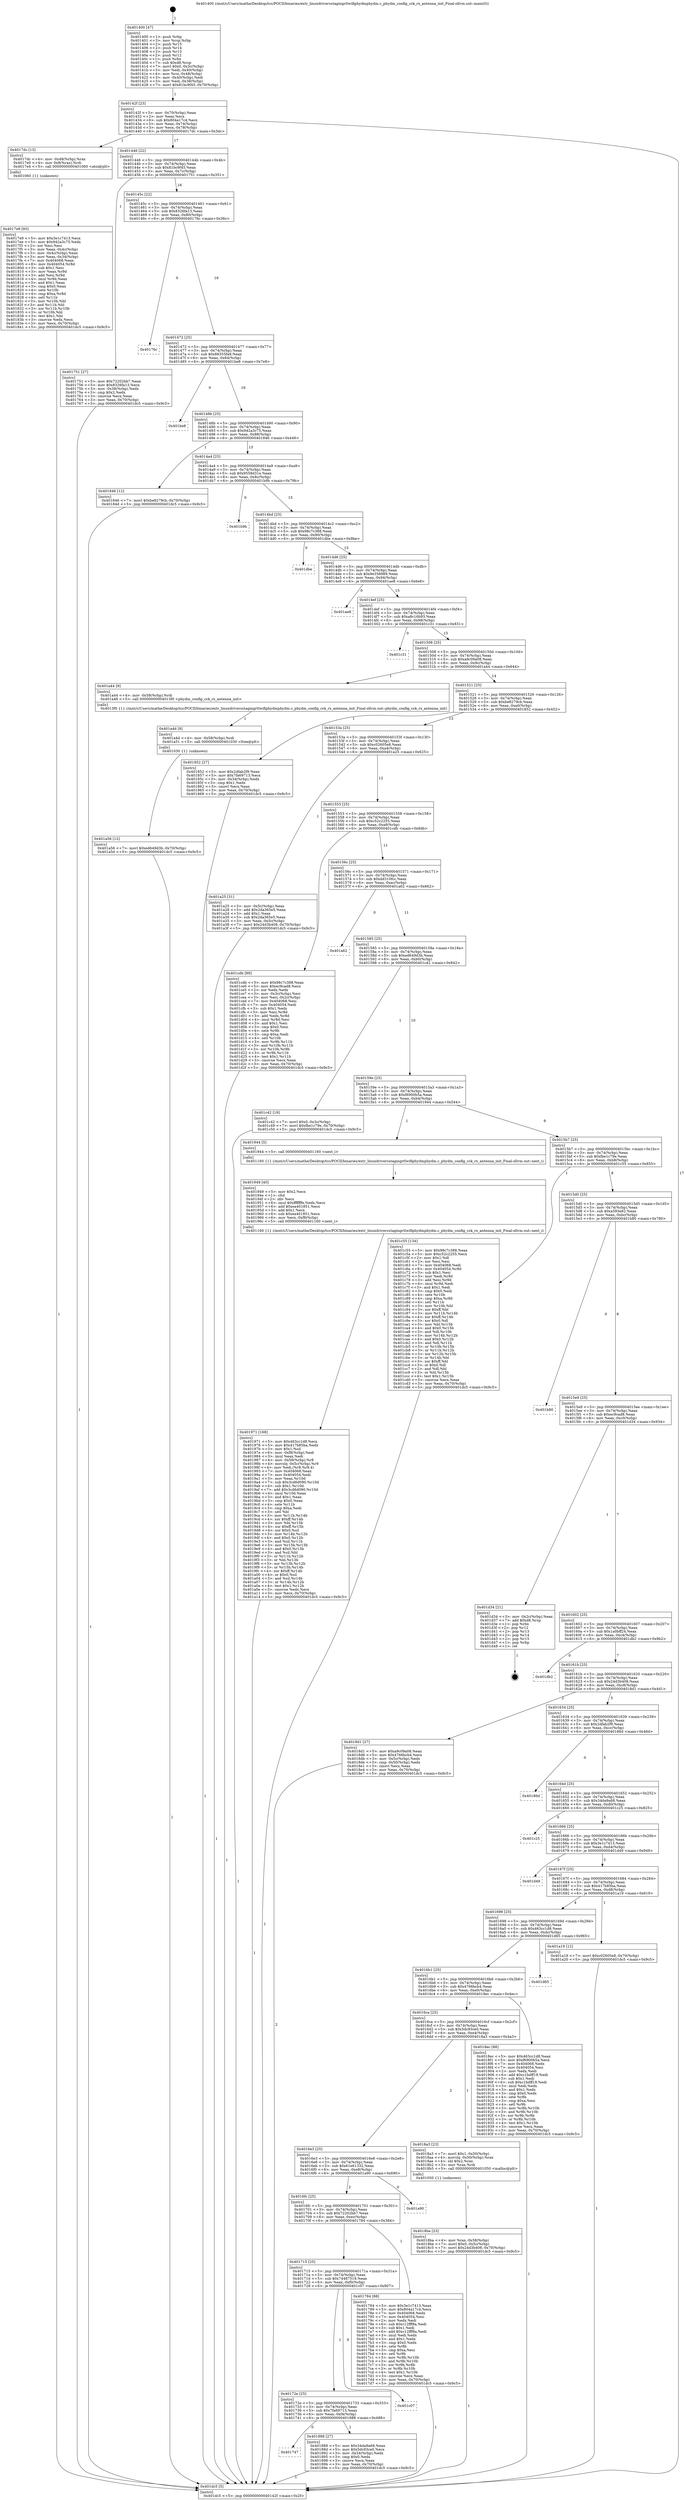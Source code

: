 digraph "0x401400" {
  label = "0x401400 (/mnt/c/Users/mathe/Desktop/tcc/POCII/binaries/extr_linuxdriversstagingrtlwifiphydmphydm.c_phydm_config_cck_rx_antenna_init_Final-ollvm.out::main(0))"
  labelloc = "t"
  node[shape=record]

  Entry [label="",width=0.3,height=0.3,shape=circle,fillcolor=black,style=filled]
  "0x40142f" [label="{
     0x40142f [23]\l
     | [instrs]\l
     &nbsp;&nbsp;0x40142f \<+3\>: mov -0x70(%rbp),%eax\l
     &nbsp;&nbsp;0x401432 \<+2\>: mov %eax,%ecx\l
     &nbsp;&nbsp;0x401434 \<+6\>: sub $0x804a17c4,%ecx\l
     &nbsp;&nbsp;0x40143a \<+3\>: mov %eax,-0x74(%rbp)\l
     &nbsp;&nbsp;0x40143d \<+3\>: mov %ecx,-0x78(%rbp)\l
     &nbsp;&nbsp;0x401440 \<+6\>: je 00000000004017dc \<main+0x3dc\>\l
  }"]
  "0x4017dc" [label="{
     0x4017dc [13]\l
     | [instrs]\l
     &nbsp;&nbsp;0x4017dc \<+4\>: mov -0x48(%rbp),%rax\l
     &nbsp;&nbsp;0x4017e0 \<+4\>: mov 0x8(%rax),%rdi\l
     &nbsp;&nbsp;0x4017e4 \<+5\>: call 0000000000401060 \<atoi@plt\>\l
     | [calls]\l
     &nbsp;&nbsp;0x401060 \{1\} (unknown)\l
  }"]
  "0x401446" [label="{
     0x401446 [22]\l
     | [instrs]\l
     &nbsp;&nbsp;0x401446 \<+5\>: jmp 000000000040144b \<main+0x4b\>\l
     &nbsp;&nbsp;0x40144b \<+3\>: mov -0x74(%rbp),%eax\l
     &nbsp;&nbsp;0x40144e \<+5\>: sub $0x81bc9f45,%eax\l
     &nbsp;&nbsp;0x401453 \<+3\>: mov %eax,-0x7c(%rbp)\l
     &nbsp;&nbsp;0x401456 \<+6\>: je 0000000000401751 \<main+0x351\>\l
  }"]
  Exit [label="",width=0.3,height=0.3,shape=circle,fillcolor=black,style=filled,peripheries=2]
  "0x401751" [label="{
     0x401751 [27]\l
     | [instrs]\l
     &nbsp;&nbsp;0x401751 \<+5\>: mov $0x72202bb7,%eax\l
     &nbsp;&nbsp;0x401756 \<+5\>: mov $0x8326fa13,%ecx\l
     &nbsp;&nbsp;0x40175b \<+3\>: mov -0x38(%rbp),%edx\l
     &nbsp;&nbsp;0x40175e \<+3\>: cmp $0x2,%edx\l
     &nbsp;&nbsp;0x401761 \<+3\>: cmovne %ecx,%eax\l
     &nbsp;&nbsp;0x401764 \<+3\>: mov %eax,-0x70(%rbp)\l
     &nbsp;&nbsp;0x401767 \<+5\>: jmp 0000000000401dc5 \<main+0x9c5\>\l
  }"]
  "0x40145c" [label="{
     0x40145c [22]\l
     | [instrs]\l
     &nbsp;&nbsp;0x40145c \<+5\>: jmp 0000000000401461 \<main+0x61\>\l
     &nbsp;&nbsp;0x401461 \<+3\>: mov -0x74(%rbp),%eax\l
     &nbsp;&nbsp;0x401464 \<+5\>: sub $0x8326fa13,%eax\l
     &nbsp;&nbsp;0x401469 \<+3\>: mov %eax,-0x80(%rbp)\l
     &nbsp;&nbsp;0x40146c \<+6\>: je 000000000040176c \<main+0x36c\>\l
  }"]
  "0x401dc5" [label="{
     0x401dc5 [5]\l
     | [instrs]\l
     &nbsp;&nbsp;0x401dc5 \<+5\>: jmp 000000000040142f \<main+0x2f\>\l
  }"]
  "0x401400" [label="{
     0x401400 [47]\l
     | [instrs]\l
     &nbsp;&nbsp;0x401400 \<+1\>: push %rbp\l
     &nbsp;&nbsp;0x401401 \<+3\>: mov %rsp,%rbp\l
     &nbsp;&nbsp;0x401404 \<+2\>: push %r15\l
     &nbsp;&nbsp;0x401406 \<+2\>: push %r14\l
     &nbsp;&nbsp;0x401408 \<+2\>: push %r13\l
     &nbsp;&nbsp;0x40140a \<+2\>: push %r12\l
     &nbsp;&nbsp;0x40140c \<+1\>: push %rbx\l
     &nbsp;&nbsp;0x40140d \<+7\>: sub $0xd8,%rsp\l
     &nbsp;&nbsp;0x401414 \<+7\>: movl $0x0,-0x3c(%rbp)\l
     &nbsp;&nbsp;0x40141b \<+3\>: mov %edi,-0x40(%rbp)\l
     &nbsp;&nbsp;0x40141e \<+4\>: mov %rsi,-0x48(%rbp)\l
     &nbsp;&nbsp;0x401422 \<+3\>: mov -0x40(%rbp),%edi\l
     &nbsp;&nbsp;0x401425 \<+3\>: mov %edi,-0x38(%rbp)\l
     &nbsp;&nbsp;0x401428 \<+7\>: movl $0x81bc9f45,-0x70(%rbp)\l
  }"]
  "0x401a56" [label="{
     0x401a56 [12]\l
     | [instrs]\l
     &nbsp;&nbsp;0x401a56 \<+7\>: movl $0xed649d3b,-0x70(%rbp)\l
     &nbsp;&nbsp;0x401a5d \<+5\>: jmp 0000000000401dc5 \<main+0x9c5\>\l
  }"]
  "0x40176c" [label="{
     0x40176c\l
  }", style=dashed]
  "0x401472" [label="{
     0x401472 [25]\l
     | [instrs]\l
     &nbsp;&nbsp;0x401472 \<+5\>: jmp 0000000000401477 \<main+0x77\>\l
     &nbsp;&nbsp;0x401477 \<+3\>: mov -0x74(%rbp),%eax\l
     &nbsp;&nbsp;0x40147a \<+5\>: sub $0x88355fa9,%eax\l
     &nbsp;&nbsp;0x40147f \<+6\>: mov %eax,-0x84(%rbp)\l
     &nbsp;&nbsp;0x401485 \<+6\>: je 0000000000401be8 \<main+0x7e8\>\l
  }"]
  "0x401a4d" [label="{
     0x401a4d [9]\l
     | [instrs]\l
     &nbsp;&nbsp;0x401a4d \<+4\>: mov -0x58(%rbp),%rdi\l
     &nbsp;&nbsp;0x401a51 \<+5\>: call 0000000000401030 \<free@plt\>\l
     | [calls]\l
     &nbsp;&nbsp;0x401030 \{1\} (unknown)\l
  }"]
  "0x401be8" [label="{
     0x401be8\l
  }", style=dashed]
  "0x40148b" [label="{
     0x40148b [25]\l
     | [instrs]\l
     &nbsp;&nbsp;0x40148b \<+5\>: jmp 0000000000401490 \<main+0x90\>\l
     &nbsp;&nbsp;0x401490 \<+3\>: mov -0x74(%rbp),%eax\l
     &nbsp;&nbsp;0x401493 \<+5\>: sub $0x942a3c75,%eax\l
     &nbsp;&nbsp;0x401498 \<+6\>: mov %eax,-0x88(%rbp)\l
     &nbsp;&nbsp;0x40149e \<+6\>: je 0000000000401846 \<main+0x446\>\l
  }"]
  "0x401971" [label="{
     0x401971 [168]\l
     | [instrs]\l
     &nbsp;&nbsp;0x401971 \<+5\>: mov $0x463cc1d8,%ecx\l
     &nbsp;&nbsp;0x401976 \<+5\>: mov $0x417b85ba,%edx\l
     &nbsp;&nbsp;0x40197b \<+3\>: mov $0x1,%sil\l
     &nbsp;&nbsp;0x40197e \<+6\>: mov -0xf8(%rbp),%edi\l
     &nbsp;&nbsp;0x401984 \<+3\>: imul %eax,%edi\l
     &nbsp;&nbsp;0x401987 \<+4\>: mov -0x58(%rbp),%r8\l
     &nbsp;&nbsp;0x40198b \<+4\>: movslq -0x5c(%rbp),%r9\l
     &nbsp;&nbsp;0x40198f \<+4\>: mov %edi,(%r8,%r9,4)\l
     &nbsp;&nbsp;0x401993 \<+7\>: mov 0x404068,%eax\l
     &nbsp;&nbsp;0x40199a \<+7\>: mov 0x404054,%edi\l
     &nbsp;&nbsp;0x4019a1 \<+3\>: mov %eax,%r10d\l
     &nbsp;&nbsp;0x4019a4 \<+7\>: sub $0x3cd6d090,%r10d\l
     &nbsp;&nbsp;0x4019ab \<+4\>: sub $0x1,%r10d\l
     &nbsp;&nbsp;0x4019af \<+7\>: add $0x3cd6d090,%r10d\l
     &nbsp;&nbsp;0x4019b6 \<+4\>: imul %r10d,%eax\l
     &nbsp;&nbsp;0x4019ba \<+3\>: and $0x1,%eax\l
     &nbsp;&nbsp;0x4019bd \<+3\>: cmp $0x0,%eax\l
     &nbsp;&nbsp;0x4019c0 \<+4\>: sete %r11b\l
     &nbsp;&nbsp;0x4019c4 \<+3\>: cmp $0xa,%edi\l
     &nbsp;&nbsp;0x4019c7 \<+3\>: setl %bl\l
     &nbsp;&nbsp;0x4019ca \<+3\>: mov %r11b,%r14b\l
     &nbsp;&nbsp;0x4019cd \<+4\>: xor $0xff,%r14b\l
     &nbsp;&nbsp;0x4019d1 \<+3\>: mov %bl,%r15b\l
     &nbsp;&nbsp;0x4019d4 \<+4\>: xor $0xff,%r15b\l
     &nbsp;&nbsp;0x4019d8 \<+4\>: xor $0x0,%sil\l
     &nbsp;&nbsp;0x4019dc \<+3\>: mov %r14b,%r12b\l
     &nbsp;&nbsp;0x4019df \<+4\>: and $0x0,%r12b\l
     &nbsp;&nbsp;0x4019e3 \<+3\>: and %sil,%r11b\l
     &nbsp;&nbsp;0x4019e6 \<+3\>: mov %r15b,%r13b\l
     &nbsp;&nbsp;0x4019e9 \<+4\>: and $0x0,%r13b\l
     &nbsp;&nbsp;0x4019ed \<+3\>: and %sil,%bl\l
     &nbsp;&nbsp;0x4019f0 \<+3\>: or %r11b,%r12b\l
     &nbsp;&nbsp;0x4019f3 \<+3\>: or %bl,%r13b\l
     &nbsp;&nbsp;0x4019f6 \<+3\>: xor %r13b,%r12b\l
     &nbsp;&nbsp;0x4019f9 \<+3\>: or %r15b,%r14b\l
     &nbsp;&nbsp;0x4019fc \<+4\>: xor $0xff,%r14b\l
     &nbsp;&nbsp;0x401a00 \<+4\>: or $0x0,%sil\l
     &nbsp;&nbsp;0x401a04 \<+3\>: and %sil,%r14b\l
     &nbsp;&nbsp;0x401a07 \<+3\>: or %r14b,%r12b\l
     &nbsp;&nbsp;0x401a0a \<+4\>: test $0x1,%r12b\l
     &nbsp;&nbsp;0x401a0e \<+3\>: cmovne %edx,%ecx\l
     &nbsp;&nbsp;0x401a11 \<+3\>: mov %ecx,-0x70(%rbp)\l
     &nbsp;&nbsp;0x401a14 \<+5\>: jmp 0000000000401dc5 \<main+0x9c5\>\l
  }"]
  "0x401846" [label="{
     0x401846 [12]\l
     | [instrs]\l
     &nbsp;&nbsp;0x401846 \<+7\>: movl $0xbe8279cb,-0x70(%rbp)\l
     &nbsp;&nbsp;0x40184d \<+5\>: jmp 0000000000401dc5 \<main+0x9c5\>\l
  }"]
  "0x4014a4" [label="{
     0x4014a4 [25]\l
     | [instrs]\l
     &nbsp;&nbsp;0x4014a4 \<+5\>: jmp 00000000004014a9 \<main+0xa9\>\l
     &nbsp;&nbsp;0x4014a9 \<+3\>: mov -0x74(%rbp),%eax\l
     &nbsp;&nbsp;0x4014ac \<+5\>: sub $0x9558d31e,%eax\l
     &nbsp;&nbsp;0x4014b1 \<+6\>: mov %eax,-0x8c(%rbp)\l
     &nbsp;&nbsp;0x4014b7 \<+6\>: je 0000000000401b9b \<main+0x79b\>\l
  }"]
  "0x401949" [label="{
     0x401949 [40]\l
     | [instrs]\l
     &nbsp;&nbsp;0x401949 \<+5\>: mov $0x2,%ecx\l
     &nbsp;&nbsp;0x40194e \<+1\>: cltd\l
     &nbsp;&nbsp;0x40194f \<+2\>: idiv %ecx\l
     &nbsp;&nbsp;0x401951 \<+6\>: imul $0xfffffffe,%edx,%ecx\l
     &nbsp;&nbsp;0x401957 \<+6\>: add $0xea401851,%ecx\l
     &nbsp;&nbsp;0x40195d \<+3\>: add $0x1,%ecx\l
     &nbsp;&nbsp;0x401960 \<+6\>: sub $0xea401851,%ecx\l
     &nbsp;&nbsp;0x401966 \<+6\>: mov %ecx,-0xf8(%rbp)\l
     &nbsp;&nbsp;0x40196c \<+5\>: call 0000000000401160 \<next_i\>\l
     | [calls]\l
     &nbsp;&nbsp;0x401160 \{1\} (/mnt/c/Users/mathe/Desktop/tcc/POCII/binaries/extr_linuxdriversstagingrtlwifiphydmphydm.c_phydm_config_cck_rx_antenna_init_Final-ollvm.out::next_i)\l
  }"]
  "0x401b9b" [label="{
     0x401b9b\l
  }", style=dashed]
  "0x4014bd" [label="{
     0x4014bd [25]\l
     | [instrs]\l
     &nbsp;&nbsp;0x4014bd \<+5\>: jmp 00000000004014c2 \<main+0xc2\>\l
     &nbsp;&nbsp;0x4014c2 \<+3\>: mov -0x74(%rbp),%eax\l
     &nbsp;&nbsp;0x4014c5 \<+5\>: sub $0x98c7c388,%eax\l
     &nbsp;&nbsp;0x4014ca \<+6\>: mov %eax,-0x90(%rbp)\l
     &nbsp;&nbsp;0x4014d0 \<+6\>: je 0000000000401dbe \<main+0x9be\>\l
  }"]
  "0x4018ba" [label="{
     0x4018ba [23]\l
     | [instrs]\l
     &nbsp;&nbsp;0x4018ba \<+4\>: mov %rax,-0x58(%rbp)\l
     &nbsp;&nbsp;0x4018be \<+7\>: movl $0x0,-0x5c(%rbp)\l
     &nbsp;&nbsp;0x4018c5 \<+7\>: movl $0x24d3b408,-0x70(%rbp)\l
     &nbsp;&nbsp;0x4018cc \<+5\>: jmp 0000000000401dc5 \<main+0x9c5\>\l
  }"]
  "0x401dbe" [label="{
     0x401dbe\l
  }", style=dashed]
  "0x4014d6" [label="{
     0x4014d6 [25]\l
     | [instrs]\l
     &nbsp;&nbsp;0x4014d6 \<+5\>: jmp 00000000004014db \<main+0xdb\>\l
     &nbsp;&nbsp;0x4014db \<+3\>: mov -0x74(%rbp),%eax\l
     &nbsp;&nbsp;0x4014de \<+5\>: sub $0x9e358989,%eax\l
     &nbsp;&nbsp;0x4014e3 \<+6\>: mov %eax,-0x94(%rbp)\l
     &nbsp;&nbsp;0x4014e9 \<+6\>: je 0000000000401ae8 \<main+0x6e8\>\l
  }"]
  "0x401747" [label="{
     0x401747\l
  }", style=dashed]
  "0x401ae8" [label="{
     0x401ae8\l
  }", style=dashed]
  "0x4014ef" [label="{
     0x4014ef [25]\l
     | [instrs]\l
     &nbsp;&nbsp;0x4014ef \<+5\>: jmp 00000000004014f4 \<main+0xf4\>\l
     &nbsp;&nbsp;0x4014f4 \<+3\>: mov -0x74(%rbp),%eax\l
     &nbsp;&nbsp;0x4014f7 \<+5\>: sub $0xa8c16b93,%eax\l
     &nbsp;&nbsp;0x4014fc \<+6\>: mov %eax,-0x98(%rbp)\l
     &nbsp;&nbsp;0x401502 \<+6\>: je 0000000000401c31 \<main+0x831\>\l
  }"]
  "0x401888" [label="{
     0x401888 [27]\l
     | [instrs]\l
     &nbsp;&nbsp;0x401888 \<+5\>: mov $0x34da9a68,%eax\l
     &nbsp;&nbsp;0x40188d \<+5\>: mov $0x5dc93ce0,%ecx\l
     &nbsp;&nbsp;0x401892 \<+3\>: mov -0x34(%rbp),%edx\l
     &nbsp;&nbsp;0x401895 \<+3\>: cmp $0x0,%edx\l
     &nbsp;&nbsp;0x401898 \<+3\>: cmove %ecx,%eax\l
     &nbsp;&nbsp;0x40189b \<+3\>: mov %eax,-0x70(%rbp)\l
     &nbsp;&nbsp;0x40189e \<+5\>: jmp 0000000000401dc5 \<main+0x9c5\>\l
  }"]
  "0x401c31" [label="{
     0x401c31\l
  }", style=dashed]
  "0x401508" [label="{
     0x401508 [25]\l
     | [instrs]\l
     &nbsp;&nbsp;0x401508 \<+5\>: jmp 000000000040150d \<main+0x10d\>\l
     &nbsp;&nbsp;0x40150d \<+3\>: mov -0x74(%rbp),%eax\l
     &nbsp;&nbsp;0x401510 \<+5\>: sub $0xa9c09a08,%eax\l
     &nbsp;&nbsp;0x401515 \<+6\>: mov %eax,-0x9c(%rbp)\l
     &nbsp;&nbsp;0x40151b \<+6\>: je 0000000000401a44 \<main+0x644\>\l
  }"]
  "0x40172e" [label="{
     0x40172e [25]\l
     | [instrs]\l
     &nbsp;&nbsp;0x40172e \<+5\>: jmp 0000000000401733 \<main+0x333\>\l
     &nbsp;&nbsp;0x401733 \<+3\>: mov -0x74(%rbp),%eax\l
     &nbsp;&nbsp;0x401736 \<+5\>: sub $0x7fa69713,%eax\l
     &nbsp;&nbsp;0x40173b \<+6\>: mov %eax,-0xf4(%rbp)\l
     &nbsp;&nbsp;0x401741 \<+6\>: je 0000000000401888 \<main+0x488\>\l
  }"]
  "0x401a44" [label="{
     0x401a44 [9]\l
     | [instrs]\l
     &nbsp;&nbsp;0x401a44 \<+4\>: mov -0x58(%rbp),%rdi\l
     &nbsp;&nbsp;0x401a48 \<+5\>: call 00000000004013f0 \<phydm_config_cck_rx_antenna_init\>\l
     | [calls]\l
     &nbsp;&nbsp;0x4013f0 \{1\} (/mnt/c/Users/mathe/Desktop/tcc/POCII/binaries/extr_linuxdriversstagingrtlwifiphydmphydm.c_phydm_config_cck_rx_antenna_init_Final-ollvm.out::phydm_config_cck_rx_antenna_init)\l
  }"]
  "0x401521" [label="{
     0x401521 [25]\l
     | [instrs]\l
     &nbsp;&nbsp;0x401521 \<+5\>: jmp 0000000000401526 \<main+0x126\>\l
     &nbsp;&nbsp;0x401526 \<+3\>: mov -0x74(%rbp),%eax\l
     &nbsp;&nbsp;0x401529 \<+5\>: sub $0xbe8279cb,%eax\l
     &nbsp;&nbsp;0x40152e \<+6\>: mov %eax,-0xa0(%rbp)\l
     &nbsp;&nbsp;0x401534 \<+6\>: je 0000000000401852 \<main+0x452\>\l
  }"]
  "0x401c07" [label="{
     0x401c07\l
  }", style=dashed]
  "0x401852" [label="{
     0x401852 [27]\l
     | [instrs]\l
     &nbsp;&nbsp;0x401852 \<+5\>: mov $0x2dfab2f9,%eax\l
     &nbsp;&nbsp;0x401857 \<+5\>: mov $0x7fa69713,%ecx\l
     &nbsp;&nbsp;0x40185c \<+3\>: mov -0x34(%rbp),%edx\l
     &nbsp;&nbsp;0x40185f \<+3\>: cmp $0x1,%edx\l
     &nbsp;&nbsp;0x401862 \<+3\>: cmovl %ecx,%eax\l
     &nbsp;&nbsp;0x401865 \<+3\>: mov %eax,-0x70(%rbp)\l
     &nbsp;&nbsp;0x401868 \<+5\>: jmp 0000000000401dc5 \<main+0x9c5\>\l
  }"]
  "0x40153a" [label="{
     0x40153a [25]\l
     | [instrs]\l
     &nbsp;&nbsp;0x40153a \<+5\>: jmp 000000000040153f \<main+0x13f\>\l
     &nbsp;&nbsp;0x40153f \<+3\>: mov -0x74(%rbp),%eax\l
     &nbsp;&nbsp;0x401542 \<+5\>: sub $0xc02605e8,%eax\l
     &nbsp;&nbsp;0x401547 \<+6\>: mov %eax,-0xa4(%rbp)\l
     &nbsp;&nbsp;0x40154d \<+6\>: je 0000000000401a25 \<main+0x625\>\l
  }"]
  "0x4017e9" [label="{
     0x4017e9 [93]\l
     | [instrs]\l
     &nbsp;&nbsp;0x4017e9 \<+5\>: mov $0x3e1c7413,%ecx\l
     &nbsp;&nbsp;0x4017ee \<+5\>: mov $0x942a3c75,%edx\l
     &nbsp;&nbsp;0x4017f3 \<+2\>: xor %esi,%esi\l
     &nbsp;&nbsp;0x4017f5 \<+3\>: mov %eax,-0x4c(%rbp)\l
     &nbsp;&nbsp;0x4017f8 \<+3\>: mov -0x4c(%rbp),%eax\l
     &nbsp;&nbsp;0x4017fb \<+3\>: mov %eax,-0x34(%rbp)\l
     &nbsp;&nbsp;0x4017fe \<+7\>: mov 0x404068,%eax\l
     &nbsp;&nbsp;0x401805 \<+8\>: mov 0x404054,%r8d\l
     &nbsp;&nbsp;0x40180d \<+3\>: sub $0x1,%esi\l
     &nbsp;&nbsp;0x401810 \<+3\>: mov %eax,%r9d\l
     &nbsp;&nbsp;0x401813 \<+3\>: add %esi,%r9d\l
     &nbsp;&nbsp;0x401816 \<+4\>: imul %r9d,%eax\l
     &nbsp;&nbsp;0x40181a \<+3\>: and $0x1,%eax\l
     &nbsp;&nbsp;0x40181d \<+3\>: cmp $0x0,%eax\l
     &nbsp;&nbsp;0x401820 \<+4\>: sete %r10b\l
     &nbsp;&nbsp;0x401824 \<+4\>: cmp $0xa,%r8d\l
     &nbsp;&nbsp;0x401828 \<+4\>: setl %r11b\l
     &nbsp;&nbsp;0x40182c \<+3\>: mov %r10b,%bl\l
     &nbsp;&nbsp;0x40182f \<+3\>: and %r11b,%bl\l
     &nbsp;&nbsp;0x401832 \<+3\>: xor %r11b,%r10b\l
     &nbsp;&nbsp;0x401835 \<+3\>: or %r10b,%bl\l
     &nbsp;&nbsp;0x401838 \<+3\>: test $0x1,%bl\l
     &nbsp;&nbsp;0x40183b \<+3\>: cmovne %edx,%ecx\l
     &nbsp;&nbsp;0x40183e \<+3\>: mov %ecx,-0x70(%rbp)\l
     &nbsp;&nbsp;0x401841 \<+5\>: jmp 0000000000401dc5 \<main+0x9c5\>\l
  }"]
  "0x401a25" [label="{
     0x401a25 [31]\l
     | [instrs]\l
     &nbsp;&nbsp;0x401a25 \<+3\>: mov -0x5c(%rbp),%eax\l
     &nbsp;&nbsp;0x401a28 \<+5\>: add $0x2da365e5,%eax\l
     &nbsp;&nbsp;0x401a2d \<+3\>: add $0x1,%eax\l
     &nbsp;&nbsp;0x401a30 \<+5\>: sub $0x2da365e5,%eax\l
     &nbsp;&nbsp;0x401a35 \<+3\>: mov %eax,-0x5c(%rbp)\l
     &nbsp;&nbsp;0x401a38 \<+7\>: movl $0x24d3b408,-0x70(%rbp)\l
     &nbsp;&nbsp;0x401a3f \<+5\>: jmp 0000000000401dc5 \<main+0x9c5\>\l
  }"]
  "0x401553" [label="{
     0x401553 [25]\l
     | [instrs]\l
     &nbsp;&nbsp;0x401553 \<+5\>: jmp 0000000000401558 \<main+0x158\>\l
     &nbsp;&nbsp;0x401558 \<+3\>: mov -0x74(%rbp),%eax\l
     &nbsp;&nbsp;0x40155b \<+5\>: sub $0xc52c2255,%eax\l
     &nbsp;&nbsp;0x401560 \<+6\>: mov %eax,-0xa8(%rbp)\l
     &nbsp;&nbsp;0x401566 \<+6\>: je 0000000000401cdb \<main+0x8db\>\l
  }"]
  "0x401715" [label="{
     0x401715 [25]\l
     | [instrs]\l
     &nbsp;&nbsp;0x401715 \<+5\>: jmp 000000000040171a \<main+0x31a\>\l
     &nbsp;&nbsp;0x40171a \<+3\>: mov -0x74(%rbp),%eax\l
     &nbsp;&nbsp;0x40171d \<+5\>: sub $0x74487519,%eax\l
     &nbsp;&nbsp;0x401722 \<+6\>: mov %eax,-0xf0(%rbp)\l
     &nbsp;&nbsp;0x401728 \<+6\>: je 0000000000401c07 \<main+0x807\>\l
  }"]
  "0x401cdb" [label="{
     0x401cdb [89]\l
     | [instrs]\l
     &nbsp;&nbsp;0x401cdb \<+5\>: mov $0x98c7c388,%eax\l
     &nbsp;&nbsp;0x401ce0 \<+5\>: mov $0xec9cad8,%ecx\l
     &nbsp;&nbsp;0x401ce5 \<+2\>: xor %edx,%edx\l
     &nbsp;&nbsp;0x401ce7 \<+3\>: mov -0x3c(%rbp),%esi\l
     &nbsp;&nbsp;0x401cea \<+3\>: mov %esi,-0x2c(%rbp)\l
     &nbsp;&nbsp;0x401ced \<+7\>: mov 0x404068,%esi\l
     &nbsp;&nbsp;0x401cf4 \<+7\>: mov 0x404054,%edi\l
     &nbsp;&nbsp;0x401cfb \<+3\>: sub $0x1,%edx\l
     &nbsp;&nbsp;0x401cfe \<+3\>: mov %esi,%r8d\l
     &nbsp;&nbsp;0x401d01 \<+3\>: add %edx,%r8d\l
     &nbsp;&nbsp;0x401d04 \<+4\>: imul %r8d,%esi\l
     &nbsp;&nbsp;0x401d08 \<+3\>: and $0x1,%esi\l
     &nbsp;&nbsp;0x401d0b \<+3\>: cmp $0x0,%esi\l
     &nbsp;&nbsp;0x401d0e \<+4\>: sete %r9b\l
     &nbsp;&nbsp;0x401d12 \<+3\>: cmp $0xa,%edi\l
     &nbsp;&nbsp;0x401d15 \<+4\>: setl %r10b\l
     &nbsp;&nbsp;0x401d19 \<+3\>: mov %r9b,%r11b\l
     &nbsp;&nbsp;0x401d1c \<+3\>: and %r10b,%r11b\l
     &nbsp;&nbsp;0x401d1f \<+3\>: xor %r10b,%r9b\l
     &nbsp;&nbsp;0x401d22 \<+3\>: or %r9b,%r11b\l
     &nbsp;&nbsp;0x401d25 \<+4\>: test $0x1,%r11b\l
     &nbsp;&nbsp;0x401d29 \<+3\>: cmovne %ecx,%eax\l
     &nbsp;&nbsp;0x401d2c \<+3\>: mov %eax,-0x70(%rbp)\l
     &nbsp;&nbsp;0x401d2f \<+5\>: jmp 0000000000401dc5 \<main+0x9c5\>\l
  }"]
  "0x40156c" [label="{
     0x40156c [25]\l
     | [instrs]\l
     &nbsp;&nbsp;0x40156c \<+5\>: jmp 0000000000401571 \<main+0x171\>\l
     &nbsp;&nbsp;0x401571 \<+3\>: mov -0x74(%rbp),%eax\l
     &nbsp;&nbsp;0x401574 \<+5\>: sub $0xdd310fcc,%eax\l
     &nbsp;&nbsp;0x401579 \<+6\>: mov %eax,-0xac(%rbp)\l
     &nbsp;&nbsp;0x40157f \<+6\>: je 0000000000401a62 \<main+0x662\>\l
  }"]
  "0x401784" [label="{
     0x401784 [88]\l
     | [instrs]\l
     &nbsp;&nbsp;0x401784 \<+5\>: mov $0x3e1c7413,%eax\l
     &nbsp;&nbsp;0x401789 \<+5\>: mov $0x804a17c4,%ecx\l
     &nbsp;&nbsp;0x40178e \<+7\>: mov 0x404068,%edx\l
     &nbsp;&nbsp;0x401795 \<+7\>: mov 0x404054,%esi\l
     &nbsp;&nbsp;0x40179c \<+2\>: mov %edx,%edi\l
     &nbsp;&nbsp;0x40179e \<+6\>: sub $0xc12fff8a,%edi\l
     &nbsp;&nbsp;0x4017a4 \<+3\>: sub $0x1,%edi\l
     &nbsp;&nbsp;0x4017a7 \<+6\>: add $0xc12fff8a,%edi\l
     &nbsp;&nbsp;0x4017ad \<+3\>: imul %edi,%edx\l
     &nbsp;&nbsp;0x4017b0 \<+3\>: and $0x1,%edx\l
     &nbsp;&nbsp;0x4017b3 \<+3\>: cmp $0x0,%edx\l
     &nbsp;&nbsp;0x4017b6 \<+4\>: sete %r8b\l
     &nbsp;&nbsp;0x4017ba \<+3\>: cmp $0xa,%esi\l
     &nbsp;&nbsp;0x4017bd \<+4\>: setl %r9b\l
     &nbsp;&nbsp;0x4017c1 \<+3\>: mov %r8b,%r10b\l
     &nbsp;&nbsp;0x4017c4 \<+3\>: and %r9b,%r10b\l
     &nbsp;&nbsp;0x4017c7 \<+3\>: xor %r9b,%r8b\l
     &nbsp;&nbsp;0x4017ca \<+3\>: or %r8b,%r10b\l
     &nbsp;&nbsp;0x4017cd \<+4\>: test $0x1,%r10b\l
     &nbsp;&nbsp;0x4017d1 \<+3\>: cmovne %ecx,%eax\l
     &nbsp;&nbsp;0x4017d4 \<+3\>: mov %eax,-0x70(%rbp)\l
     &nbsp;&nbsp;0x4017d7 \<+5\>: jmp 0000000000401dc5 \<main+0x9c5\>\l
  }"]
  "0x401a62" [label="{
     0x401a62\l
  }", style=dashed]
  "0x401585" [label="{
     0x401585 [25]\l
     | [instrs]\l
     &nbsp;&nbsp;0x401585 \<+5\>: jmp 000000000040158a \<main+0x18a\>\l
     &nbsp;&nbsp;0x40158a \<+3\>: mov -0x74(%rbp),%eax\l
     &nbsp;&nbsp;0x40158d \<+5\>: sub $0xed649d3b,%eax\l
     &nbsp;&nbsp;0x401592 \<+6\>: mov %eax,-0xb0(%rbp)\l
     &nbsp;&nbsp;0x401598 \<+6\>: je 0000000000401c42 \<main+0x842\>\l
  }"]
  "0x4016fc" [label="{
     0x4016fc [25]\l
     | [instrs]\l
     &nbsp;&nbsp;0x4016fc \<+5\>: jmp 0000000000401701 \<main+0x301\>\l
     &nbsp;&nbsp;0x401701 \<+3\>: mov -0x74(%rbp),%eax\l
     &nbsp;&nbsp;0x401704 \<+5\>: sub $0x72202bb7,%eax\l
     &nbsp;&nbsp;0x401709 \<+6\>: mov %eax,-0xec(%rbp)\l
     &nbsp;&nbsp;0x40170f \<+6\>: je 0000000000401784 \<main+0x384\>\l
  }"]
  "0x401c42" [label="{
     0x401c42 [19]\l
     | [instrs]\l
     &nbsp;&nbsp;0x401c42 \<+7\>: movl $0x0,-0x3c(%rbp)\l
     &nbsp;&nbsp;0x401c49 \<+7\>: movl $0xfbe1c79e,-0x70(%rbp)\l
     &nbsp;&nbsp;0x401c50 \<+5\>: jmp 0000000000401dc5 \<main+0x9c5\>\l
  }"]
  "0x40159e" [label="{
     0x40159e [25]\l
     | [instrs]\l
     &nbsp;&nbsp;0x40159e \<+5\>: jmp 00000000004015a3 \<main+0x1a3\>\l
     &nbsp;&nbsp;0x4015a3 \<+3\>: mov -0x74(%rbp),%eax\l
     &nbsp;&nbsp;0x4015a6 \<+5\>: sub $0xf6900b5a,%eax\l
     &nbsp;&nbsp;0x4015ab \<+6\>: mov %eax,-0xb4(%rbp)\l
     &nbsp;&nbsp;0x4015b1 \<+6\>: je 0000000000401944 \<main+0x544\>\l
  }"]
  "0x401a90" [label="{
     0x401a90\l
  }", style=dashed]
  "0x401944" [label="{
     0x401944 [5]\l
     | [instrs]\l
     &nbsp;&nbsp;0x401944 \<+5\>: call 0000000000401160 \<next_i\>\l
     | [calls]\l
     &nbsp;&nbsp;0x401160 \{1\} (/mnt/c/Users/mathe/Desktop/tcc/POCII/binaries/extr_linuxdriversstagingrtlwifiphydmphydm.c_phydm_config_cck_rx_antenna_init_Final-ollvm.out::next_i)\l
  }"]
  "0x4015b7" [label="{
     0x4015b7 [25]\l
     | [instrs]\l
     &nbsp;&nbsp;0x4015b7 \<+5\>: jmp 00000000004015bc \<main+0x1bc\>\l
     &nbsp;&nbsp;0x4015bc \<+3\>: mov -0x74(%rbp),%eax\l
     &nbsp;&nbsp;0x4015bf \<+5\>: sub $0xfbe1c79e,%eax\l
     &nbsp;&nbsp;0x4015c4 \<+6\>: mov %eax,-0xb8(%rbp)\l
     &nbsp;&nbsp;0x4015ca \<+6\>: je 0000000000401c55 \<main+0x855\>\l
  }"]
  "0x4016e3" [label="{
     0x4016e3 [25]\l
     | [instrs]\l
     &nbsp;&nbsp;0x4016e3 \<+5\>: jmp 00000000004016e8 \<main+0x2e8\>\l
     &nbsp;&nbsp;0x4016e8 \<+3\>: mov -0x74(%rbp),%eax\l
     &nbsp;&nbsp;0x4016eb \<+5\>: sub $0x61e61332,%eax\l
     &nbsp;&nbsp;0x4016f0 \<+6\>: mov %eax,-0xe8(%rbp)\l
     &nbsp;&nbsp;0x4016f6 \<+6\>: je 0000000000401a90 \<main+0x690\>\l
  }"]
  "0x401c55" [label="{
     0x401c55 [134]\l
     | [instrs]\l
     &nbsp;&nbsp;0x401c55 \<+5\>: mov $0x98c7c388,%eax\l
     &nbsp;&nbsp;0x401c5a \<+5\>: mov $0xc52c2255,%ecx\l
     &nbsp;&nbsp;0x401c5f \<+2\>: mov $0x1,%dl\l
     &nbsp;&nbsp;0x401c61 \<+2\>: xor %esi,%esi\l
     &nbsp;&nbsp;0x401c63 \<+7\>: mov 0x404068,%edi\l
     &nbsp;&nbsp;0x401c6a \<+8\>: mov 0x404054,%r8d\l
     &nbsp;&nbsp;0x401c72 \<+3\>: sub $0x1,%esi\l
     &nbsp;&nbsp;0x401c75 \<+3\>: mov %edi,%r9d\l
     &nbsp;&nbsp;0x401c78 \<+3\>: add %esi,%r9d\l
     &nbsp;&nbsp;0x401c7b \<+4\>: imul %r9d,%edi\l
     &nbsp;&nbsp;0x401c7f \<+3\>: and $0x1,%edi\l
     &nbsp;&nbsp;0x401c82 \<+3\>: cmp $0x0,%edi\l
     &nbsp;&nbsp;0x401c85 \<+4\>: sete %r10b\l
     &nbsp;&nbsp;0x401c89 \<+4\>: cmp $0xa,%r8d\l
     &nbsp;&nbsp;0x401c8d \<+4\>: setl %r11b\l
     &nbsp;&nbsp;0x401c91 \<+3\>: mov %r10b,%bl\l
     &nbsp;&nbsp;0x401c94 \<+3\>: xor $0xff,%bl\l
     &nbsp;&nbsp;0x401c97 \<+3\>: mov %r11b,%r14b\l
     &nbsp;&nbsp;0x401c9a \<+4\>: xor $0xff,%r14b\l
     &nbsp;&nbsp;0x401c9e \<+3\>: xor $0x0,%dl\l
     &nbsp;&nbsp;0x401ca1 \<+3\>: mov %bl,%r15b\l
     &nbsp;&nbsp;0x401ca4 \<+4\>: and $0x0,%r15b\l
     &nbsp;&nbsp;0x401ca8 \<+3\>: and %dl,%r10b\l
     &nbsp;&nbsp;0x401cab \<+3\>: mov %r14b,%r12b\l
     &nbsp;&nbsp;0x401cae \<+4\>: and $0x0,%r12b\l
     &nbsp;&nbsp;0x401cb2 \<+3\>: and %dl,%r11b\l
     &nbsp;&nbsp;0x401cb5 \<+3\>: or %r10b,%r15b\l
     &nbsp;&nbsp;0x401cb8 \<+3\>: or %r11b,%r12b\l
     &nbsp;&nbsp;0x401cbb \<+3\>: xor %r12b,%r15b\l
     &nbsp;&nbsp;0x401cbe \<+3\>: or %r14b,%bl\l
     &nbsp;&nbsp;0x401cc1 \<+3\>: xor $0xff,%bl\l
     &nbsp;&nbsp;0x401cc4 \<+3\>: or $0x0,%dl\l
     &nbsp;&nbsp;0x401cc7 \<+2\>: and %dl,%bl\l
     &nbsp;&nbsp;0x401cc9 \<+3\>: or %bl,%r15b\l
     &nbsp;&nbsp;0x401ccc \<+4\>: test $0x1,%r15b\l
     &nbsp;&nbsp;0x401cd0 \<+3\>: cmovne %ecx,%eax\l
     &nbsp;&nbsp;0x401cd3 \<+3\>: mov %eax,-0x70(%rbp)\l
     &nbsp;&nbsp;0x401cd6 \<+5\>: jmp 0000000000401dc5 \<main+0x9c5\>\l
  }"]
  "0x4015d0" [label="{
     0x4015d0 [25]\l
     | [instrs]\l
     &nbsp;&nbsp;0x4015d0 \<+5\>: jmp 00000000004015d5 \<main+0x1d5\>\l
     &nbsp;&nbsp;0x4015d5 \<+3\>: mov -0x74(%rbp),%eax\l
     &nbsp;&nbsp;0x4015d8 \<+5\>: sub $0xa593e82,%eax\l
     &nbsp;&nbsp;0x4015dd \<+6\>: mov %eax,-0xbc(%rbp)\l
     &nbsp;&nbsp;0x4015e3 \<+6\>: je 0000000000401b80 \<main+0x780\>\l
  }"]
  "0x4018a3" [label="{
     0x4018a3 [23]\l
     | [instrs]\l
     &nbsp;&nbsp;0x4018a3 \<+7\>: movl $0x1,-0x50(%rbp)\l
     &nbsp;&nbsp;0x4018aa \<+4\>: movslq -0x50(%rbp),%rax\l
     &nbsp;&nbsp;0x4018ae \<+4\>: shl $0x2,%rax\l
     &nbsp;&nbsp;0x4018b2 \<+3\>: mov %rax,%rdi\l
     &nbsp;&nbsp;0x4018b5 \<+5\>: call 0000000000401050 \<malloc@plt\>\l
     | [calls]\l
     &nbsp;&nbsp;0x401050 \{1\} (unknown)\l
  }"]
  "0x401b80" [label="{
     0x401b80\l
  }", style=dashed]
  "0x4015e9" [label="{
     0x4015e9 [25]\l
     | [instrs]\l
     &nbsp;&nbsp;0x4015e9 \<+5\>: jmp 00000000004015ee \<main+0x1ee\>\l
     &nbsp;&nbsp;0x4015ee \<+3\>: mov -0x74(%rbp),%eax\l
     &nbsp;&nbsp;0x4015f1 \<+5\>: sub $0xec9cad8,%eax\l
     &nbsp;&nbsp;0x4015f6 \<+6\>: mov %eax,-0xc0(%rbp)\l
     &nbsp;&nbsp;0x4015fc \<+6\>: je 0000000000401d34 \<main+0x934\>\l
  }"]
  "0x4016ca" [label="{
     0x4016ca [25]\l
     | [instrs]\l
     &nbsp;&nbsp;0x4016ca \<+5\>: jmp 00000000004016cf \<main+0x2cf\>\l
     &nbsp;&nbsp;0x4016cf \<+3\>: mov -0x74(%rbp),%eax\l
     &nbsp;&nbsp;0x4016d2 \<+5\>: sub $0x5dc93ce0,%eax\l
     &nbsp;&nbsp;0x4016d7 \<+6\>: mov %eax,-0xe4(%rbp)\l
     &nbsp;&nbsp;0x4016dd \<+6\>: je 00000000004018a3 \<main+0x4a3\>\l
  }"]
  "0x401d34" [label="{
     0x401d34 [21]\l
     | [instrs]\l
     &nbsp;&nbsp;0x401d34 \<+3\>: mov -0x2c(%rbp),%eax\l
     &nbsp;&nbsp;0x401d37 \<+7\>: add $0xd8,%rsp\l
     &nbsp;&nbsp;0x401d3e \<+1\>: pop %rbx\l
     &nbsp;&nbsp;0x401d3f \<+2\>: pop %r12\l
     &nbsp;&nbsp;0x401d41 \<+2\>: pop %r13\l
     &nbsp;&nbsp;0x401d43 \<+2\>: pop %r14\l
     &nbsp;&nbsp;0x401d45 \<+2\>: pop %r15\l
     &nbsp;&nbsp;0x401d47 \<+1\>: pop %rbp\l
     &nbsp;&nbsp;0x401d48 \<+1\>: ret\l
  }"]
  "0x401602" [label="{
     0x401602 [25]\l
     | [instrs]\l
     &nbsp;&nbsp;0x401602 \<+5\>: jmp 0000000000401607 \<main+0x207\>\l
     &nbsp;&nbsp;0x401607 \<+3\>: mov -0x74(%rbp),%eax\l
     &nbsp;&nbsp;0x40160a \<+5\>: sub $0x1a0bff24,%eax\l
     &nbsp;&nbsp;0x40160f \<+6\>: mov %eax,-0xc4(%rbp)\l
     &nbsp;&nbsp;0x401615 \<+6\>: je 0000000000401db2 \<main+0x9b2\>\l
  }"]
  "0x4018ec" [label="{
     0x4018ec [88]\l
     | [instrs]\l
     &nbsp;&nbsp;0x4018ec \<+5\>: mov $0x463cc1d8,%eax\l
     &nbsp;&nbsp;0x4018f1 \<+5\>: mov $0xf6900b5a,%ecx\l
     &nbsp;&nbsp;0x4018f6 \<+7\>: mov 0x404068,%edx\l
     &nbsp;&nbsp;0x4018fd \<+7\>: mov 0x404054,%esi\l
     &nbsp;&nbsp;0x401904 \<+2\>: mov %edx,%edi\l
     &nbsp;&nbsp;0x401906 \<+6\>: add $0xc1bdff19,%edi\l
     &nbsp;&nbsp;0x40190c \<+3\>: sub $0x1,%edi\l
     &nbsp;&nbsp;0x40190f \<+6\>: sub $0xc1bdff19,%edi\l
     &nbsp;&nbsp;0x401915 \<+3\>: imul %edi,%edx\l
     &nbsp;&nbsp;0x401918 \<+3\>: and $0x1,%edx\l
     &nbsp;&nbsp;0x40191b \<+3\>: cmp $0x0,%edx\l
     &nbsp;&nbsp;0x40191e \<+4\>: sete %r8b\l
     &nbsp;&nbsp;0x401922 \<+3\>: cmp $0xa,%esi\l
     &nbsp;&nbsp;0x401925 \<+4\>: setl %r9b\l
     &nbsp;&nbsp;0x401929 \<+3\>: mov %r8b,%r10b\l
     &nbsp;&nbsp;0x40192c \<+3\>: and %r9b,%r10b\l
     &nbsp;&nbsp;0x40192f \<+3\>: xor %r9b,%r8b\l
     &nbsp;&nbsp;0x401932 \<+3\>: or %r8b,%r10b\l
     &nbsp;&nbsp;0x401935 \<+4\>: test $0x1,%r10b\l
     &nbsp;&nbsp;0x401939 \<+3\>: cmovne %ecx,%eax\l
     &nbsp;&nbsp;0x40193c \<+3\>: mov %eax,-0x70(%rbp)\l
     &nbsp;&nbsp;0x40193f \<+5\>: jmp 0000000000401dc5 \<main+0x9c5\>\l
  }"]
  "0x401db2" [label="{
     0x401db2\l
  }", style=dashed]
  "0x40161b" [label="{
     0x40161b [25]\l
     | [instrs]\l
     &nbsp;&nbsp;0x40161b \<+5\>: jmp 0000000000401620 \<main+0x220\>\l
     &nbsp;&nbsp;0x401620 \<+3\>: mov -0x74(%rbp),%eax\l
     &nbsp;&nbsp;0x401623 \<+5\>: sub $0x24d3b408,%eax\l
     &nbsp;&nbsp;0x401628 \<+6\>: mov %eax,-0xc8(%rbp)\l
     &nbsp;&nbsp;0x40162e \<+6\>: je 00000000004018d1 \<main+0x4d1\>\l
  }"]
  "0x4016b1" [label="{
     0x4016b1 [25]\l
     | [instrs]\l
     &nbsp;&nbsp;0x4016b1 \<+5\>: jmp 00000000004016b6 \<main+0x2b6\>\l
     &nbsp;&nbsp;0x4016b6 \<+3\>: mov -0x74(%rbp),%eax\l
     &nbsp;&nbsp;0x4016b9 \<+5\>: sub $0x4766bcb4,%eax\l
     &nbsp;&nbsp;0x4016be \<+6\>: mov %eax,-0xe0(%rbp)\l
     &nbsp;&nbsp;0x4016c4 \<+6\>: je 00000000004018ec \<main+0x4ec\>\l
  }"]
  "0x4018d1" [label="{
     0x4018d1 [27]\l
     | [instrs]\l
     &nbsp;&nbsp;0x4018d1 \<+5\>: mov $0xa9c09a08,%eax\l
     &nbsp;&nbsp;0x4018d6 \<+5\>: mov $0x4766bcb4,%ecx\l
     &nbsp;&nbsp;0x4018db \<+3\>: mov -0x5c(%rbp),%edx\l
     &nbsp;&nbsp;0x4018de \<+3\>: cmp -0x50(%rbp),%edx\l
     &nbsp;&nbsp;0x4018e1 \<+3\>: cmovl %ecx,%eax\l
     &nbsp;&nbsp;0x4018e4 \<+3\>: mov %eax,-0x70(%rbp)\l
     &nbsp;&nbsp;0x4018e7 \<+5\>: jmp 0000000000401dc5 \<main+0x9c5\>\l
  }"]
  "0x401634" [label="{
     0x401634 [25]\l
     | [instrs]\l
     &nbsp;&nbsp;0x401634 \<+5\>: jmp 0000000000401639 \<main+0x239\>\l
     &nbsp;&nbsp;0x401639 \<+3\>: mov -0x74(%rbp),%eax\l
     &nbsp;&nbsp;0x40163c \<+5\>: sub $0x2dfab2f9,%eax\l
     &nbsp;&nbsp;0x401641 \<+6\>: mov %eax,-0xcc(%rbp)\l
     &nbsp;&nbsp;0x401647 \<+6\>: je 000000000040186d \<main+0x46d\>\l
  }"]
  "0x401d65" [label="{
     0x401d65\l
  }", style=dashed]
  "0x40186d" [label="{
     0x40186d\l
  }", style=dashed]
  "0x40164d" [label="{
     0x40164d [25]\l
     | [instrs]\l
     &nbsp;&nbsp;0x40164d \<+5\>: jmp 0000000000401652 \<main+0x252\>\l
     &nbsp;&nbsp;0x401652 \<+3\>: mov -0x74(%rbp),%eax\l
     &nbsp;&nbsp;0x401655 \<+5\>: sub $0x34da9a68,%eax\l
     &nbsp;&nbsp;0x40165a \<+6\>: mov %eax,-0xd0(%rbp)\l
     &nbsp;&nbsp;0x401660 \<+6\>: je 0000000000401c25 \<main+0x825\>\l
  }"]
  "0x401698" [label="{
     0x401698 [25]\l
     | [instrs]\l
     &nbsp;&nbsp;0x401698 \<+5\>: jmp 000000000040169d \<main+0x29d\>\l
     &nbsp;&nbsp;0x40169d \<+3\>: mov -0x74(%rbp),%eax\l
     &nbsp;&nbsp;0x4016a0 \<+5\>: sub $0x463cc1d8,%eax\l
     &nbsp;&nbsp;0x4016a5 \<+6\>: mov %eax,-0xdc(%rbp)\l
     &nbsp;&nbsp;0x4016ab \<+6\>: je 0000000000401d65 \<main+0x965\>\l
  }"]
  "0x401c25" [label="{
     0x401c25\l
  }", style=dashed]
  "0x401666" [label="{
     0x401666 [25]\l
     | [instrs]\l
     &nbsp;&nbsp;0x401666 \<+5\>: jmp 000000000040166b \<main+0x26b\>\l
     &nbsp;&nbsp;0x40166b \<+3\>: mov -0x74(%rbp),%eax\l
     &nbsp;&nbsp;0x40166e \<+5\>: sub $0x3e1c7413,%eax\l
     &nbsp;&nbsp;0x401673 \<+6\>: mov %eax,-0xd4(%rbp)\l
     &nbsp;&nbsp;0x401679 \<+6\>: je 0000000000401d49 \<main+0x949\>\l
  }"]
  "0x401a19" [label="{
     0x401a19 [12]\l
     | [instrs]\l
     &nbsp;&nbsp;0x401a19 \<+7\>: movl $0xc02605e8,-0x70(%rbp)\l
     &nbsp;&nbsp;0x401a20 \<+5\>: jmp 0000000000401dc5 \<main+0x9c5\>\l
  }"]
  "0x401d49" [label="{
     0x401d49\l
  }", style=dashed]
  "0x40167f" [label="{
     0x40167f [25]\l
     | [instrs]\l
     &nbsp;&nbsp;0x40167f \<+5\>: jmp 0000000000401684 \<main+0x284\>\l
     &nbsp;&nbsp;0x401684 \<+3\>: mov -0x74(%rbp),%eax\l
     &nbsp;&nbsp;0x401687 \<+5\>: sub $0x417b85ba,%eax\l
     &nbsp;&nbsp;0x40168c \<+6\>: mov %eax,-0xd8(%rbp)\l
     &nbsp;&nbsp;0x401692 \<+6\>: je 0000000000401a19 \<main+0x619\>\l
  }"]
  Entry -> "0x401400" [label=" 1"]
  "0x40142f" -> "0x4017dc" [label=" 1"]
  "0x40142f" -> "0x401446" [label=" 17"]
  "0x401d34" -> Exit [label=" 1"]
  "0x401446" -> "0x401751" [label=" 1"]
  "0x401446" -> "0x40145c" [label=" 16"]
  "0x401751" -> "0x401dc5" [label=" 1"]
  "0x401400" -> "0x40142f" [label=" 1"]
  "0x401dc5" -> "0x40142f" [label=" 17"]
  "0x401cdb" -> "0x401dc5" [label=" 1"]
  "0x40145c" -> "0x40176c" [label=" 0"]
  "0x40145c" -> "0x401472" [label=" 16"]
  "0x401c55" -> "0x401dc5" [label=" 1"]
  "0x401472" -> "0x401be8" [label=" 0"]
  "0x401472" -> "0x40148b" [label=" 16"]
  "0x401c42" -> "0x401dc5" [label=" 1"]
  "0x40148b" -> "0x401846" [label=" 1"]
  "0x40148b" -> "0x4014a4" [label=" 15"]
  "0x401a56" -> "0x401dc5" [label=" 1"]
  "0x4014a4" -> "0x401b9b" [label=" 0"]
  "0x4014a4" -> "0x4014bd" [label=" 15"]
  "0x401a4d" -> "0x401a56" [label=" 1"]
  "0x4014bd" -> "0x401dbe" [label=" 0"]
  "0x4014bd" -> "0x4014d6" [label=" 15"]
  "0x401a44" -> "0x401a4d" [label=" 1"]
  "0x4014d6" -> "0x401ae8" [label=" 0"]
  "0x4014d6" -> "0x4014ef" [label=" 15"]
  "0x401a25" -> "0x401dc5" [label=" 1"]
  "0x4014ef" -> "0x401c31" [label=" 0"]
  "0x4014ef" -> "0x401508" [label=" 15"]
  "0x401a19" -> "0x401dc5" [label=" 1"]
  "0x401508" -> "0x401a44" [label=" 1"]
  "0x401508" -> "0x401521" [label=" 14"]
  "0x401949" -> "0x401971" [label=" 1"]
  "0x401521" -> "0x401852" [label=" 1"]
  "0x401521" -> "0x40153a" [label=" 13"]
  "0x401944" -> "0x401949" [label=" 1"]
  "0x40153a" -> "0x401a25" [label=" 1"]
  "0x40153a" -> "0x401553" [label=" 12"]
  "0x4018d1" -> "0x401dc5" [label=" 2"]
  "0x401553" -> "0x401cdb" [label=" 1"]
  "0x401553" -> "0x40156c" [label=" 11"]
  "0x4018ba" -> "0x401dc5" [label=" 1"]
  "0x40156c" -> "0x401a62" [label=" 0"]
  "0x40156c" -> "0x401585" [label=" 11"]
  "0x4018a3" -> "0x4018ba" [label=" 1"]
  "0x401585" -> "0x401c42" [label=" 1"]
  "0x401585" -> "0x40159e" [label=" 10"]
  "0x40172e" -> "0x401747" [label=" 0"]
  "0x40159e" -> "0x401944" [label=" 1"]
  "0x40159e" -> "0x4015b7" [label=" 9"]
  "0x40172e" -> "0x401888" [label=" 1"]
  "0x4015b7" -> "0x401c55" [label=" 1"]
  "0x4015b7" -> "0x4015d0" [label=" 8"]
  "0x401715" -> "0x40172e" [label=" 1"]
  "0x4015d0" -> "0x401b80" [label=" 0"]
  "0x4015d0" -> "0x4015e9" [label=" 8"]
  "0x401715" -> "0x401c07" [label=" 0"]
  "0x4015e9" -> "0x401d34" [label=" 1"]
  "0x4015e9" -> "0x401602" [label=" 7"]
  "0x401852" -> "0x401dc5" [label=" 1"]
  "0x401602" -> "0x401db2" [label=" 0"]
  "0x401602" -> "0x40161b" [label=" 7"]
  "0x401846" -> "0x401dc5" [label=" 1"]
  "0x40161b" -> "0x4018d1" [label=" 2"]
  "0x40161b" -> "0x401634" [label=" 5"]
  "0x4017dc" -> "0x4017e9" [label=" 1"]
  "0x401634" -> "0x40186d" [label=" 0"]
  "0x401634" -> "0x40164d" [label=" 5"]
  "0x401784" -> "0x401dc5" [label=" 1"]
  "0x40164d" -> "0x401c25" [label=" 0"]
  "0x40164d" -> "0x401666" [label=" 5"]
  "0x4016fc" -> "0x401784" [label=" 1"]
  "0x401666" -> "0x401d49" [label=" 0"]
  "0x401666" -> "0x40167f" [label=" 5"]
  "0x401888" -> "0x401dc5" [label=" 1"]
  "0x40167f" -> "0x401a19" [label=" 1"]
  "0x40167f" -> "0x401698" [label=" 4"]
  "0x4016fc" -> "0x401715" [label=" 1"]
  "0x401698" -> "0x401d65" [label=" 0"]
  "0x401698" -> "0x4016b1" [label=" 4"]
  "0x4017e9" -> "0x401dc5" [label=" 1"]
  "0x4016b1" -> "0x4018ec" [label=" 1"]
  "0x4016b1" -> "0x4016ca" [label=" 3"]
  "0x4018ec" -> "0x401dc5" [label=" 1"]
  "0x4016ca" -> "0x4018a3" [label=" 1"]
  "0x4016ca" -> "0x4016e3" [label=" 2"]
  "0x401971" -> "0x401dc5" [label=" 1"]
  "0x4016e3" -> "0x401a90" [label=" 0"]
  "0x4016e3" -> "0x4016fc" [label=" 2"]
}
